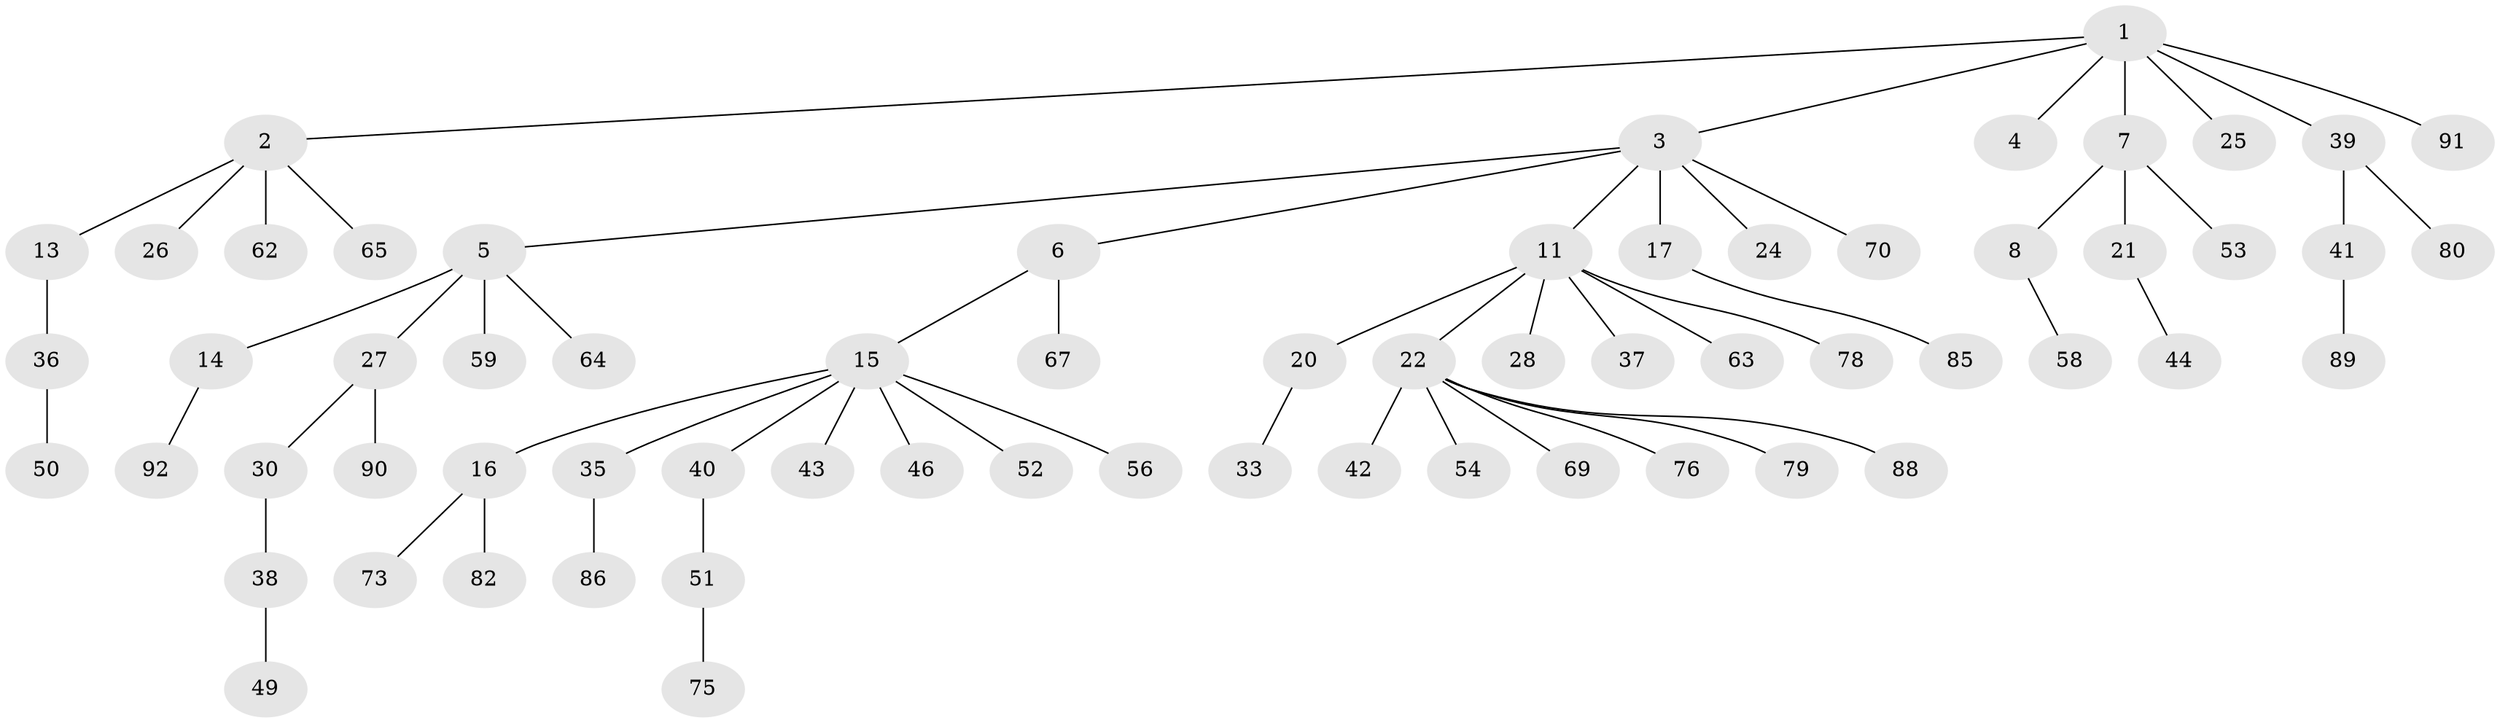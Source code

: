 // Generated by graph-tools (version 1.1) at 2025/24/03/03/25 07:24:08]
// undirected, 65 vertices, 64 edges
graph export_dot {
graph [start="1"]
  node [color=gray90,style=filled];
  1 [super="+9"];
  2 [super="+18"];
  3 [super="+31"];
  4;
  5 [super="+12"];
  6 [super="+61"];
  7 [super="+10"];
  8;
  11 [super="+19"];
  13 [super="+34"];
  14;
  15 [super="+29"];
  16 [super="+23"];
  17 [super="+68"];
  20 [super="+47"];
  21 [super="+57"];
  22 [super="+55"];
  24;
  25;
  26 [super="+77"];
  27;
  28;
  30 [super="+32"];
  33;
  35;
  36 [super="+48"];
  37;
  38 [super="+87"];
  39;
  40;
  41 [super="+72"];
  42;
  43 [super="+45"];
  44;
  46 [super="+66"];
  49 [super="+93"];
  50 [super="+74"];
  51 [super="+71"];
  52;
  53 [super="+60"];
  54;
  56;
  58;
  59;
  62;
  63;
  64;
  65;
  67;
  69;
  70;
  73 [super="+81"];
  75;
  76 [super="+83"];
  78 [super="+84"];
  79;
  80;
  82;
  85;
  86;
  88;
  89;
  90;
  91;
  92;
  1 -- 2;
  1 -- 3;
  1 -- 4;
  1 -- 7;
  1 -- 25;
  1 -- 91;
  1 -- 39;
  2 -- 13;
  2 -- 26;
  2 -- 65;
  2 -- 62;
  3 -- 5;
  3 -- 6;
  3 -- 11;
  3 -- 17;
  3 -- 24;
  3 -- 70;
  5 -- 27;
  5 -- 59;
  5 -- 64;
  5 -- 14;
  6 -- 15;
  6 -- 67;
  7 -- 8;
  7 -- 21;
  7 -- 53;
  8 -- 58;
  11 -- 20;
  11 -- 22;
  11 -- 28;
  11 -- 37;
  11 -- 78;
  11 -- 63;
  13 -- 36;
  14 -- 92;
  15 -- 16;
  15 -- 40;
  15 -- 43;
  15 -- 46;
  15 -- 56;
  15 -- 35;
  15 -- 52;
  16 -- 82;
  16 -- 73;
  17 -- 85;
  20 -- 33;
  21 -- 44;
  22 -- 42;
  22 -- 54;
  22 -- 69;
  22 -- 88;
  22 -- 76;
  22 -- 79;
  27 -- 30;
  27 -- 90;
  30 -- 38;
  35 -- 86;
  36 -- 50;
  38 -- 49;
  39 -- 41;
  39 -- 80;
  40 -- 51;
  41 -- 89;
  51 -- 75;
}
